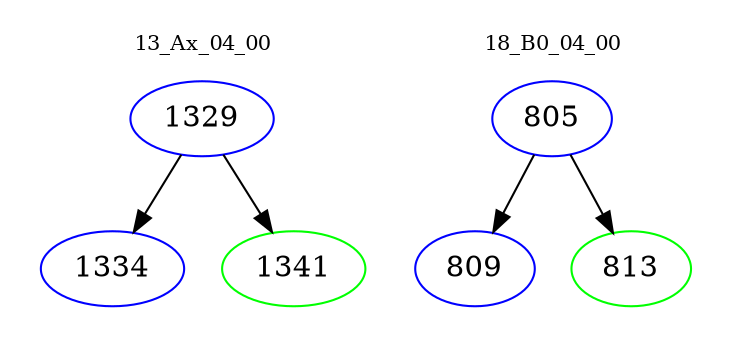 digraph{
subgraph cluster_0 {
color = white
label = "13_Ax_04_00";
fontsize=10;
T0_1329 [label="1329", color="blue"]
T0_1329 -> T0_1334 [color="black"]
T0_1334 [label="1334", color="blue"]
T0_1329 -> T0_1341 [color="black"]
T0_1341 [label="1341", color="green"]
}
subgraph cluster_1 {
color = white
label = "18_B0_04_00";
fontsize=10;
T1_805 [label="805", color="blue"]
T1_805 -> T1_809 [color="black"]
T1_809 [label="809", color="blue"]
T1_805 -> T1_813 [color="black"]
T1_813 [label="813", color="green"]
}
}

